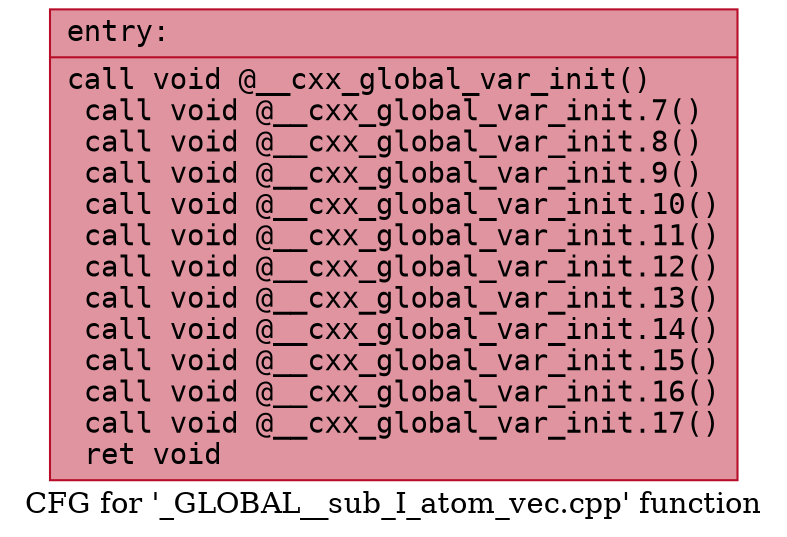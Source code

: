 digraph "CFG for '_GLOBAL__sub_I_atom_vec.cpp' function" {
	label="CFG for '_GLOBAL__sub_I_atom_vec.cpp' function";

	Node0x56285ad6f410 [shape=record,color="#b70d28ff", style=filled, fillcolor="#b70d2870" fontname="Courier",label="{entry:\l|  call void @__cxx_global_var_init()\l  call void @__cxx_global_var_init.7()\l  call void @__cxx_global_var_init.8()\l  call void @__cxx_global_var_init.9()\l  call void @__cxx_global_var_init.10()\l  call void @__cxx_global_var_init.11()\l  call void @__cxx_global_var_init.12()\l  call void @__cxx_global_var_init.13()\l  call void @__cxx_global_var_init.14()\l  call void @__cxx_global_var_init.15()\l  call void @__cxx_global_var_init.16()\l  call void @__cxx_global_var_init.17()\l  ret void\l}"];
}

